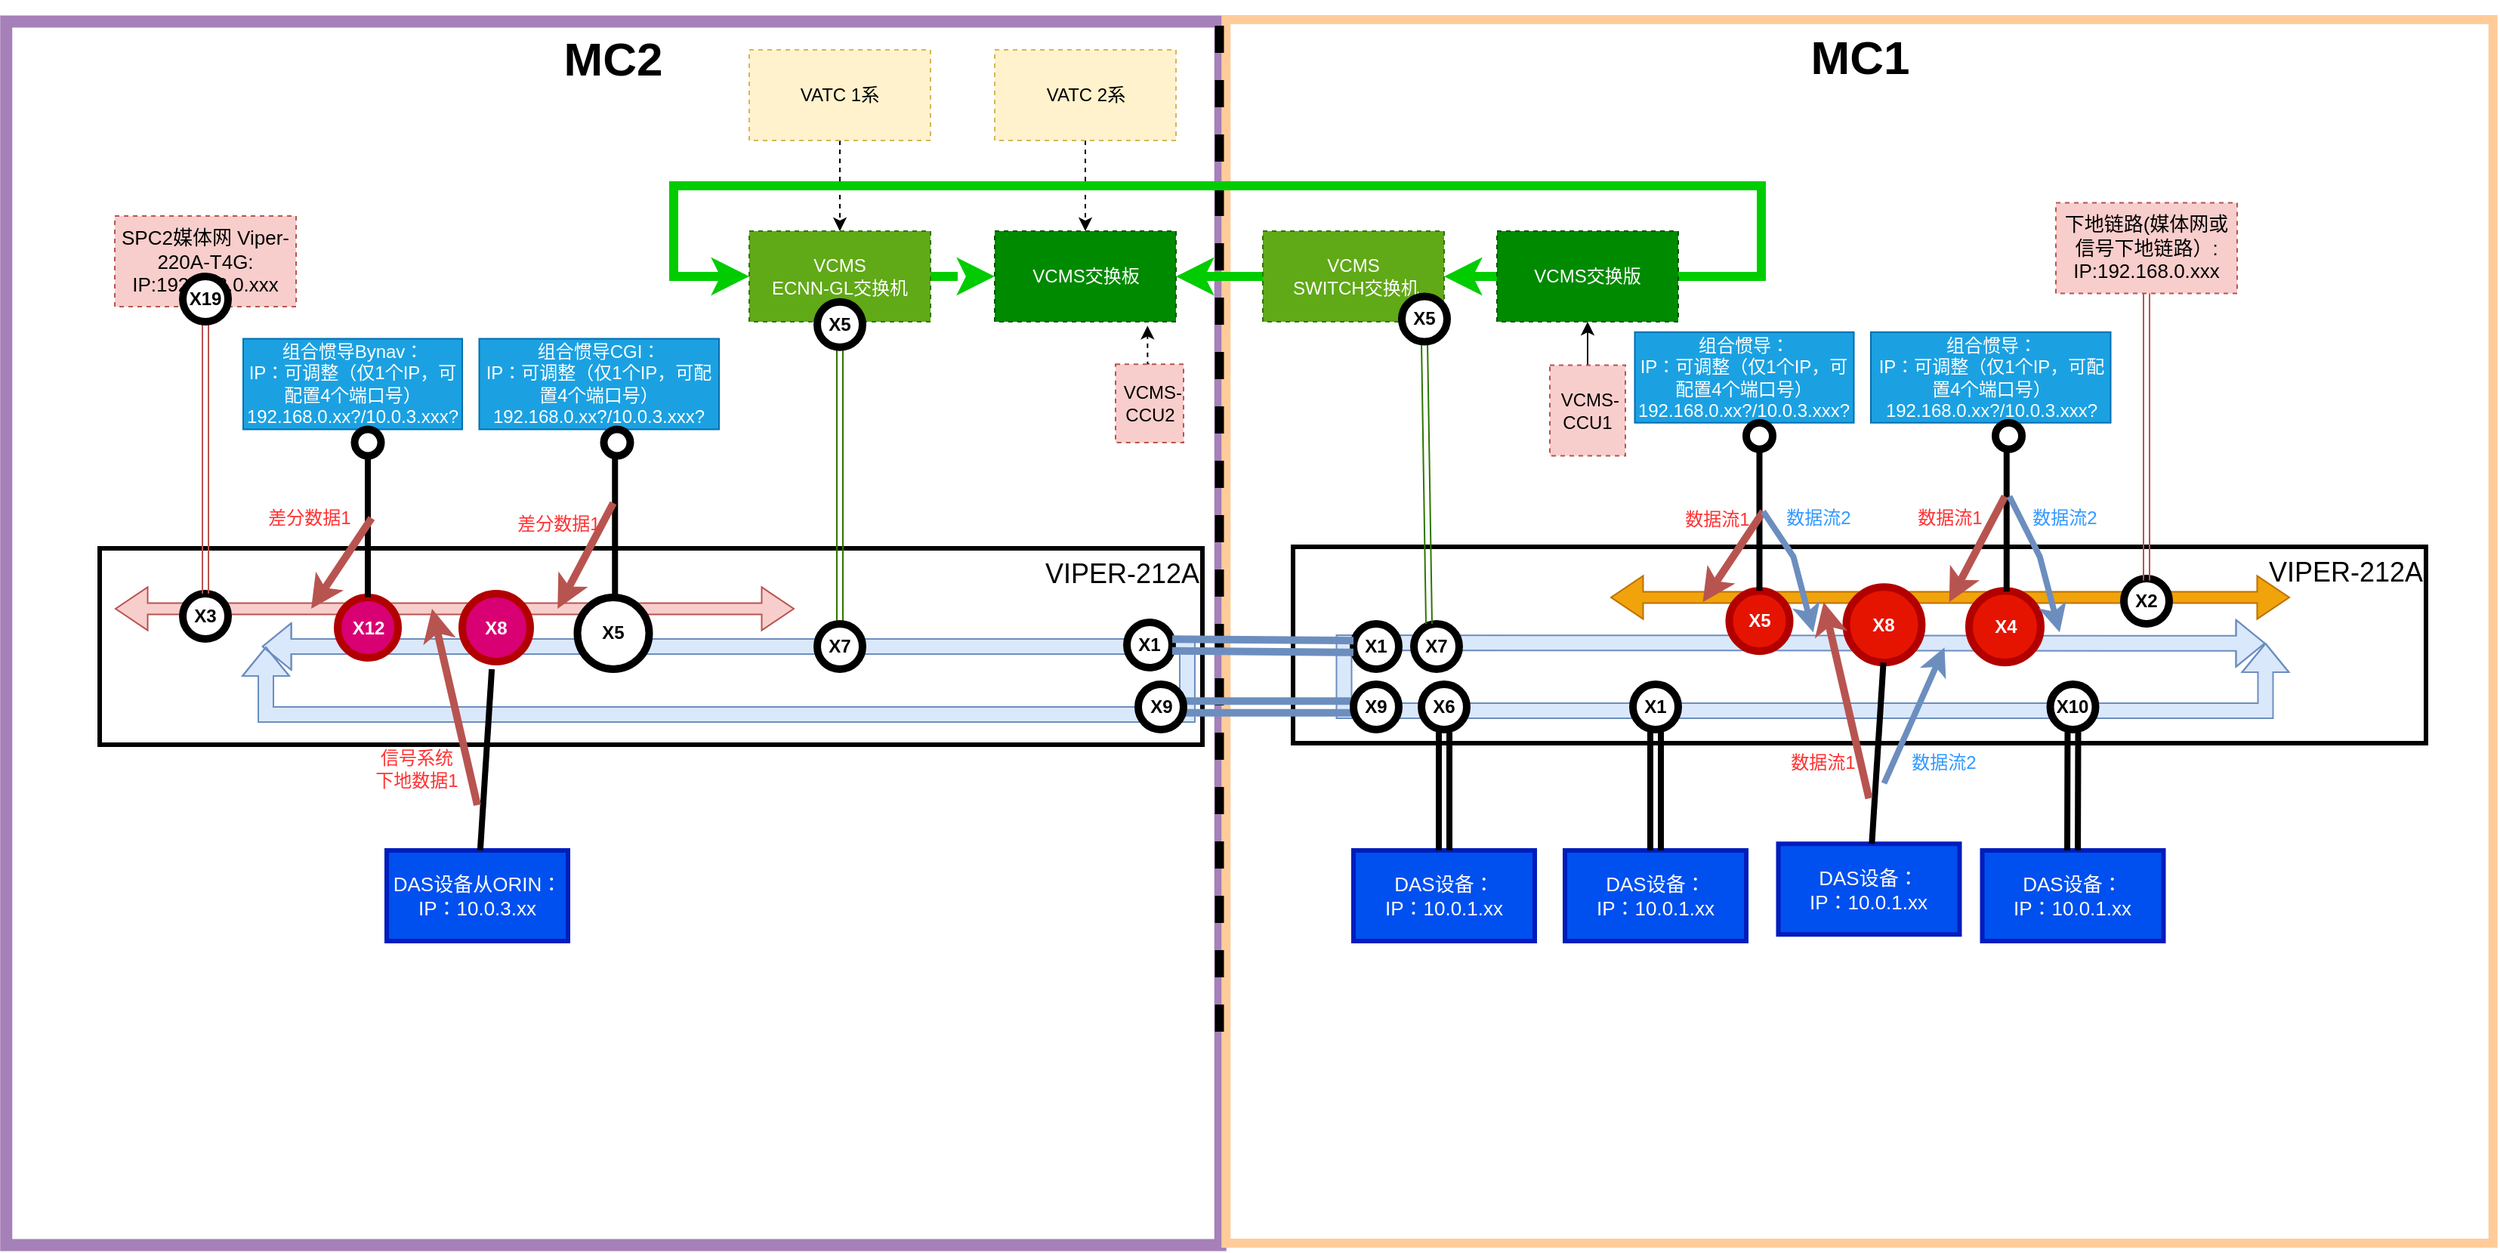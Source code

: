 <mxfile version="24.4.13" type="github">
  <diagram name="Page-1" id="gXQe6kUvt1ci6GSDuus0">
    <mxGraphModel dx="2421" dy="725" grid="1" gridSize="10" guides="1" tooltips="1" connect="1" arrows="1" fold="1" page="1" pageScale="1" pageWidth="827" pageHeight="1169" math="0" shadow="0">
      <root>
        <mxCell id="0" />
        <mxCell id="1" parent="0" />
        <mxCell id="jGMOLD6ypz5nmFyFvWFf-1" value="MC2" style="text;align=center;html=1;verticalAlign=top;whiteSpace=wrap;rounded=0;fontSize=31;fontStyle=1;strokeWidth=8;fillColor=default;strokeColor=#A680B8;" vertex="1" parent="1">
          <mxGeometry x="-301.88" y="821.25" width="803.75" height="810" as="geometry" />
        </mxCell>
        <mxCell id="jGMOLD6ypz5nmFyFvWFf-2" value="MC1" style="text;strokeColor=#FFCC99;align=center;fillColor=default;html=1;verticalAlign=top;whiteSpace=wrap;rounded=0;fontSize=31;fontStyle=1;horizontal=1;strokeWidth=6;" vertex="1" parent="1">
          <mxGeometry x="505.63" y="820" width="838.75" height="810" as="geometry" />
        </mxCell>
        <mxCell id="jGMOLD6ypz5nmFyFvWFf-3" style="edgeStyle=orthogonalEdgeStyle;rounded=0;orthogonalLoop=1;jettySize=auto;html=1;exitX=0.5;exitY=1;exitDx=0;exitDy=0;entryX=0.5;entryY=0;entryDx=0;entryDy=0;dashed=1;" edge="1" parent="1" source="jGMOLD6ypz5nmFyFvWFf-4" target="jGMOLD6ypz5nmFyFvWFf-8">
          <mxGeometry relative="1" as="geometry" />
        </mxCell>
        <mxCell id="jGMOLD6ypz5nmFyFvWFf-4" value="VATC 1系" style="rounded=0;whiteSpace=wrap;html=1;fillColor=#fff2cc;strokeColor=#d6b656;dashed=1;" vertex="1" parent="1">
          <mxGeometry x="190" y="840" width="120" height="60" as="geometry" />
        </mxCell>
        <mxCell id="jGMOLD6ypz5nmFyFvWFf-5" style="edgeStyle=orthogonalEdgeStyle;rounded=0;orthogonalLoop=1;jettySize=auto;html=1;exitX=0.5;exitY=1;exitDx=0;exitDy=0;dashed=1;" edge="1" parent="1" source="jGMOLD6ypz5nmFyFvWFf-6" target="jGMOLD6ypz5nmFyFvWFf-9">
          <mxGeometry relative="1" as="geometry" />
        </mxCell>
        <mxCell id="jGMOLD6ypz5nmFyFvWFf-6" value="VATC 2系" style="rounded=0;whiteSpace=wrap;html=1;fillColor=#fff2cc;strokeColor=#d6b656;dashed=1;" vertex="1" parent="1">
          <mxGeometry x="352.5" y="840" width="120" height="60" as="geometry" />
        </mxCell>
        <mxCell id="jGMOLD6ypz5nmFyFvWFf-7" style="edgeStyle=orthogonalEdgeStyle;rounded=0;orthogonalLoop=1;jettySize=auto;html=1;exitX=1;exitY=0.5;exitDx=0;exitDy=0;entryX=0;entryY=0.5;entryDx=0;entryDy=0;dashed=1;strokeColor=#00CC00;strokeWidth=6;" edge="1" parent="1" source="jGMOLD6ypz5nmFyFvWFf-8" target="jGMOLD6ypz5nmFyFvWFf-9">
          <mxGeometry relative="1" as="geometry" />
        </mxCell>
        <mxCell id="jGMOLD6ypz5nmFyFvWFf-8" value="VCMS&lt;br&gt;ECNN-GL交换机" style="rounded=0;whiteSpace=wrap;html=1;fillColor=#60a917;strokeColor=#2D7600;dashed=1;fontColor=#ffffff;" vertex="1" parent="1">
          <mxGeometry x="190" y="960" width="120" height="60" as="geometry" />
        </mxCell>
        <mxCell id="jGMOLD6ypz5nmFyFvWFf-9" value="VCMS交换板" style="rounded=0;whiteSpace=wrap;html=1;fillColor=#008a00;strokeColor=#005700;dashed=1;fontColor=#ffffff;" vertex="1" parent="1">
          <mxGeometry x="352.5" y="960" width="120" height="60" as="geometry" />
        </mxCell>
        <mxCell id="jGMOLD6ypz5nmFyFvWFf-10" style="edgeStyle=orthogonalEdgeStyle;rounded=0;orthogonalLoop=1;jettySize=auto;html=1;exitX=0.5;exitY=0;exitDx=0;exitDy=0;dashed=1;entryX=0.843;entryY=1.044;entryDx=0;entryDy=0;entryPerimeter=0;" edge="1" parent="1" source="jGMOLD6ypz5nmFyFvWFf-11" target="jGMOLD6ypz5nmFyFvWFf-9">
          <mxGeometry relative="1" as="geometry" />
        </mxCell>
        <mxCell id="jGMOLD6ypz5nmFyFvWFf-11" value="&amp;nbsp;VCMS-CCU2" style="rounded=0;whiteSpace=wrap;html=1;fillColor=#f8cecc;strokeColor=#b85450;dashed=1;" vertex="1" parent="1">
          <mxGeometry x="432.5" y="1048.13" width="45" height="51.87" as="geometry" />
        </mxCell>
        <mxCell id="jGMOLD6ypz5nmFyFvWFf-12" value="" style="endArrow=none;dashed=1;html=1;rounded=0;fontStyle=1;fontSize=20;strokeWidth=6;" edge="1" parent="1">
          <mxGeometry width="50" height="50" relative="1" as="geometry">
            <mxPoint x="501.25" y="1490" as="sourcePoint" />
            <mxPoint x="501.25" y="810" as="targetPoint" />
          </mxGeometry>
        </mxCell>
        <mxCell id="jGMOLD6ypz5nmFyFvWFf-13" value="&lt;font style=&quot;font-size: 18px;&quot;&gt;VIPER-212A&lt;/font&gt;" style="rounded=0;whiteSpace=wrap;html=1;fontSize=13;strokeWidth=3;verticalAlign=top;align=right;" vertex="1" parent="1">
          <mxGeometry x="-240" y="1170" width="730" height="130" as="geometry" />
        </mxCell>
        <mxCell id="jGMOLD6ypz5nmFyFvWFf-15" value="" style="endArrow=classic;html=1;rounded=0;fillColor=#60a917;strokeColor=#2D7600;shape=link;exitX=0.5;exitY=1;exitDx=0;exitDy=0;entryX=0.5;entryY=0;entryDx=0;entryDy=0;" edge="1" parent="1" source="jGMOLD6ypz5nmFyFvWFf-8" target="jGMOLD6ypz5nmFyFvWFf-26">
          <mxGeometry width="50" height="50" relative="1" as="geometry">
            <mxPoint x="267.5" y="1380" as="sourcePoint" />
            <mxPoint x="280" y="1240" as="targetPoint" />
            <Array as="points">
              <mxPoint x="250" y="1120" />
            </Array>
          </mxGeometry>
        </mxCell>
        <mxCell id="jGMOLD6ypz5nmFyFvWFf-19" value="DAS设备从ORIN：&lt;br&gt;IP：10.0.3.xx" style="rounded=0;whiteSpace=wrap;html=1;fontSize=13;fillColor=#0050ef;strokeColor=#001DBC;strokeWidth=3;fontColor=#ffffff;" vertex="1" parent="1">
          <mxGeometry x="-50" y="1370" width="120" height="60" as="geometry" />
        </mxCell>
        <mxCell id="jGMOLD6ypz5nmFyFvWFf-20" value="" style="shape=flexArrow;endArrow=classic;startArrow=classic;html=1;rounded=0;fillColor=#f8cecc;strokeColor=#b85450;width=7.586;endSize=6.753;startSize=6.753;" edge="1" parent="1">
          <mxGeometry width="100" height="100" relative="1" as="geometry">
            <mxPoint x="220" y="1210" as="sourcePoint" />
            <mxPoint x="-230" y="1210" as="targetPoint" />
          </mxGeometry>
        </mxCell>
        <mxCell id="jGMOLD6ypz5nmFyFvWFf-21" value="SPC2媒体网 Viper-220A-T4G:&lt;br&gt;IP:192.168.0.xxx" style="rounded=0;whiteSpace=wrap;html=1;fillColor=#f8cecc;strokeColor=#b85450;fontSize=13;dashed=1;" vertex="1" parent="1">
          <mxGeometry x="-230" y="950" width="120" height="60" as="geometry" />
        </mxCell>
        <mxCell id="jGMOLD6ypz5nmFyFvWFf-22" value="X3" style="ellipse;whiteSpace=wrap;html=1;aspect=fixed;fontStyle=1;strokeWidth=5;" vertex="1" parent="1">
          <mxGeometry x="-185" y="1200" width="30" height="30" as="geometry" />
        </mxCell>
        <mxCell id="jGMOLD6ypz5nmFyFvWFf-23" value="" style="endArrow=classic;html=1;rounded=0;fillColor=#f8cecc;strokeColor=#b85450;shape=link;exitX=0.5;exitY=0;exitDx=0;exitDy=0;entryX=0.5;entryY=1;entryDx=0;entryDy=0;" edge="1" parent="1" source="jGMOLD6ypz5nmFyFvWFf-124" target="jGMOLD6ypz5nmFyFvWFf-21">
          <mxGeometry width="50" height="50" relative="1" as="geometry">
            <mxPoint x="-170.27" y="1210" as="sourcePoint" />
            <mxPoint x="-165" y="1150" as="targetPoint" />
            <Array as="points" />
          </mxGeometry>
        </mxCell>
        <mxCell id="jGMOLD6ypz5nmFyFvWFf-24" value="组合惯导Bynav：&lt;br&gt;IP：可调整（仅1个IP，可配置4个端口号）&lt;br&gt;192.168.0.xx?/10.0.3.xxx?" style="rounded=0;whiteSpace=wrap;html=1;fillColor=#1ba1e2;fontColor=#ffffff;strokeColor=#006EAF;" vertex="1" parent="1">
          <mxGeometry x="-145" y="1031.25" width="145" height="60" as="geometry" />
        </mxCell>
        <mxCell id="jGMOLD6ypz5nmFyFvWFf-25" value="" style="shape=flexArrow;endArrow=classic;startArrow=classic;html=1;rounded=0;strokeColor=#6c8ebf;fillColor=#dae8fc;exitX=0.147;exitY=0.5;exitDx=0;exitDy=0;exitPerimeter=0;" edge="1" parent="1" source="jGMOLD6ypz5nmFyFvWFf-13">
          <mxGeometry width="100" height="100" relative="1" as="geometry">
            <mxPoint x="-50" y="1235" as="sourcePoint" />
            <mxPoint x="-130" y="1235" as="targetPoint" />
            <Array as="points">
              <mxPoint x="480" y="1235" />
              <mxPoint x="480" y="1280" />
              <mxPoint x="-130" y="1280" />
            </Array>
          </mxGeometry>
        </mxCell>
        <mxCell id="jGMOLD6ypz5nmFyFvWFf-26" value="X7" style="ellipse;whiteSpace=wrap;html=1;aspect=fixed;fontStyle=1;strokeWidth=5;fillColor=default;fontColor=default;strokeColor=default;" vertex="1" parent="1">
          <mxGeometry x="235" y="1220" width="30" height="30" as="geometry" />
        </mxCell>
        <mxCell id="jGMOLD6ypz5nmFyFvWFf-28" value="X12" style="ellipse;whiteSpace=wrap;html=1;aspect=fixed;fontStyle=1;strokeWidth=5;fillColor=#d80073;fontColor=#ffffff;strokeColor=#B20000;" vertex="1" parent="1">
          <mxGeometry x="-82.5" y="1202.5" width="40" height="40" as="geometry" />
        </mxCell>
        <mxCell id="jGMOLD6ypz5nmFyFvWFf-29" value="" style="ellipse;whiteSpace=wrap;html=1;aspect=fixed;fontStyle=1;strokeWidth=5;" vertex="1" parent="1">
          <mxGeometry x="-71.25" y="1091.25" width="17.5" height="17.5" as="geometry" />
        </mxCell>
        <mxCell id="jGMOLD6ypz5nmFyFvWFf-30" value="组合惯导CGI：&lt;br&gt;IP：可调整（仅1个IP，可配置4个端口号）&lt;br&gt;192.168.0.xx?/10.0.3.xxx?" style="rounded=0;whiteSpace=wrap;html=1;fillColor=#1ba1e2;fontColor=#ffffff;strokeColor=#006EAF;" vertex="1" parent="1">
          <mxGeometry x="11.25" y="1031.25" width="158.75" height="60" as="geometry" />
        </mxCell>
        <mxCell id="jGMOLD6ypz5nmFyFvWFf-31" value="" style="edgeStyle=orthogonalEdgeStyle;rounded=0;orthogonalLoop=1;jettySize=auto;html=1;" edge="1" parent="1" source="jGMOLD6ypz5nmFyFvWFf-32" target="jGMOLD6ypz5nmFyFvWFf-30">
          <mxGeometry relative="1" as="geometry">
            <Array as="points">
              <mxPoint x="91" y="1071" />
              <mxPoint x="91" y="1071" />
            </Array>
          </mxGeometry>
        </mxCell>
        <mxCell id="jGMOLD6ypz5nmFyFvWFf-32" value="" style="ellipse;whiteSpace=wrap;html=1;aspect=fixed;fontStyle=1;strokeWidth=5;" vertex="1" parent="1">
          <mxGeometry x="93.75" y="1091.25" width="17.5" height="17.5" as="geometry" />
        </mxCell>
        <mxCell id="jGMOLD6ypz5nmFyFvWFf-33" value="&lt;font color=&quot;#000000&quot;&gt;X5&lt;/font&gt;" style="ellipse;whiteSpace=wrap;html=1;aspect=fixed;fontStyle=1;strokeWidth=5;fillColor=#FFFFFF;fontColor=#ffffff;strokeColor=#000000;" vertex="1" parent="1">
          <mxGeometry x="76.25" y="1202.5" width="47.5" height="47.5" as="geometry" />
        </mxCell>
        <mxCell id="jGMOLD6ypz5nmFyFvWFf-34" style="edgeStyle=orthogonalEdgeStyle;rounded=0;orthogonalLoop=1;jettySize=auto;html=1;exitX=0;exitY=0.5;exitDx=0;exitDy=0;entryX=1;entryY=0.5;entryDx=0;entryDy=0;strokeColor=#00CC00;strokeWidth=6;" edge="1" parent="1" source="jGMOLD6ypz5nmFyFvWFf-35" target="jGMOLD6ypz5nmFyFvWFf-9">
          <mxGeometry relative="1" as="geometry" />
        </mxCell>
        <mxCell id="jGMOLD6ypz5nmFyFvWFf-35" value="VCMS&lt;br&gt;&amp;nbsp;SWITCH交换机" style="rounded=0;whiteSpace=wrap;html=1;fillColor=#60a917;strokeColor=#2D7600;dashed=1;fontColor=#ffffff;" vertex="1" parent="1">
          <mxGeometry x="530" y="960" width="120" height="60" as="geometry" />
        </mxCell>
        <mxCell id="jGMOLD6ypz5nmFyFvWFf-36" style="edgeStyle=orthogonalEdgeStyle;rounded=0;orthogonalLoop=1;jettySize=auto;html=1;exitX=0;exitY=0.5;exitDx=0;exitDy=0;strokeColor=#00CC00;strokeWidth=6;" edge="1" parent="1" source="jGMOLD6ypz5nmFyFvWFf-38" target="jGMOLD6ypz5nmFyFvWFf-35">
          <mxGeometry relative="1" as="geometry" />
        </mxCell>
        <mxCell id="jGMOLD6ypz5nmFyFvWFf-37" style="edgeStyle=orthogonalEdgeStyle;rounded=0;orthogonalLoop=1;jettySize=auto;html=1;exitX=1;exitY=0.5;exitDx=0;exitDy=0;entryX=0;entryY=0.5;entryDx=0;entryDy=0;strokeColor=#00CC00;strokeWidth=6;" edge="1" parent="1" source="jGMOLD6ypz5nmFyFvWFf-38" target="jGMOLD6ypz5nmFyFvWFf-8">
          <mxGeometry relative="1" as="geometry">
            <Array as="points">
              <mxPoint x="860" y="990" />
              <mxPoint x="860" y="930" />
              <mxPoint x="140" y="930" />
              <mxPoint x="140" y="990" />
            </Array>
          </mxGeometry>
        </mxCell>
        <mxCell id="jGMOLD6ypz5nmFyFvWFf-38" value="VCMS交换版" style="rounded=0;whiteSpace=wrap;html=1;fillColor=#008a00;strokeColor=#005700;dashed=1;fontColor=#ffffff;" vertex="1" parent="1">
          <mxGeometry x="685" y="960" width="120" height="60" as="geometry" />
        </mxCell>
        <mxCell id="jGMOLD6ypz5nmFyFvWFf-39" style="edgeStyle=orthogonalEdgeStyle;rounded=0;orthogonalLoop=1;jettySize=auto;html=1;entryX=0.5;entryY=1;entryDx=0;entryDy=0;" edge="1" parent="1" source="jGMOLD6ypz5nmFyFvWFf-40" target="jGMOLD6ypz5nmFyFvWFf-38">
          <mxGeometry relative="1" as="geometry" />
        </mxCell>
        <mxCell id="jGMOLD6ypz5nmFyFvWFf-40" value="&amp;nbsp;VCMS-CCU1" style="rounded=0;whiteSpace=wrap;html=1;fillColor=#f8cecc;strokeColor=#b85450;dashed=1;" vertex="1" parent="1">
          <mxGeometry x="720" y="1048.75" width="50" height="60" as="geometry" />
        </mxCell>
        <mxCell id="jGMOLD6ypz5nmFyFvWFf-41" value="X1" style="ellipse;whiteSpace=wrap;html=1;aspect=fixed;fontStyle=1;strokeWidth=5;fillColor=default;fontColor=default;strokeColor=default;align=center;verticalAlign=middle;fontFamily=Helvetica;fontSize=12;" vertex="1" parent="1">
          <mxGeometry x="440" y="1219" width="30" height="30" as="geometry" />
        </mxCell>
        <mxCell id="jGMOLD6ypz5nmFyFvWFf-42" value="&lt;font style=&quot;font-size: 18px;&quot;&gt;VIPER-212A&lt;/font&gt;" style="rounded=0;whiteSpace=wrap;html=1;fontSize=13;strokeWidth=3;verticalAlign=top;direction=west;align=right;" vertex="1" parent="1">
          <mxGeometry x="550" y="1169" width="750" height="130" as="geometry" />
        </mxCell>
        <mxCell id="jGMOLD6ypz5nmFyFvWFf-43" value="DAS设备：&lt;br&gt;IP：10.0.1.xx" style="rounded=0;whiteSpace=wrap;html=1;fontSize=13;fillColor=#0050ef;strokeColor=#001DBC;strokeWidth=3;fontColor=#ffffff;direction=west;" vertex="1" parent="1">
          <mxGeometry x="730" y="1370" width="120" height="60" as="geometry" />
        </mxCell>
        <mxCell id="jGMOLD6ypz5nmFyFvWFf-44" value="" style="endArrow=none;html=1;rounded=0;fillColor=#60a917;strokeColor=default;shape=link;entryX=0.5;entryY=1;entryDx=0;entryDy=0;exitX=0.5;exitY=1;exitDx=0;exitDy=0;strokeWidth=4;" edge="1" parent="1" source="jGMOLD6ypz5nmFyFvWFf-43" target="jGMOLD6ypz5nmFyFvWFf-60">
          <mxGeometry width="50" height="50" relative="1" as="geometry">
            <mxPoint x="790" y="1360" as="sourcePoint" />
            <mxPoint x="847.5" y="1150" as="targetPoint" />
          </mxGeometry>
        </mxCell>
        <mxCell id="jGMOLD6ypz5nmFyFvWFf-45" value="" style="endArrow=none;html=1;rounded=0;fillColor=#60a917;strokeColor=default;shape=link;exitX=0.5;exitY=0;exitDx=0;exitDy=0;entryX=0.5;entryY=1;entryDx=0;entryDy=0;strokeWidth=4;" edge="1" parent="1" source="jGMOLD6ypz5nmFyFvWFf-119">
          <mxGeometry width="50" height="50" relative="1" as="geometry">
            <mxPoint x="605" y="1370" as="sourcePoint" />
            <mxPoint x="650.0" y="1260" as="targetPoint" />
          </mxGeometry>
        </mxCell>
        <mxCell id="jGMOLD6ypz5nmFyFvWFf-46" value="DAS设备：&lt;br&gt;IP：10.0.1.xx" style="rounded=0;whiteSpace=wrap;html=1;fontSize=13;fillColor=#0050ef;strokeColor=#001DBC;strokeWidth=3;fontColor=#ffffff;direction=west;" vertex="1" parent="1">
          <mxGeometry x="590" y="1370" width="120" height="60" as="geometry" />
        </mxCell>
        <mxCell id="jGMOLD6ypz5nmFyFvWFf-47" value="" style="shape=flexArrow;endArrow=classic;startArrow=classic;html=1;rounded=0;fillColor=#f0a30a;strokeColor=#BD7000;width=7.586;endSize=6.753;startSize=6.753;" edge="1" parent="1">
          <mxGeometry width="100" height="100" relative="1" as="geometry">
            <mxPoint x="1210" y="1202.5" as="sourcePoint" />
            <mxPoint x="760" y="1202.5" as="targetPoint" />
          </mxGeometry>
        </mxCell>
        <mxCell id="jGMOLD6ypz5nmFyFvWFf-48" value="X2" style="ellipse;whiteSpace=wrap;html=1;aspect=fixed;fontStyle=1;strokeWidth=5;direction=west;" vertex="1" parent="1">
          <mxGeometry x="1100" y="1190" width="30" height="30" as="geometry" />
        </mxCell>
        <mxCell id="jGMOLD6ypz5nmFyFvWFf-49" value="" style="shape=flexArrow;endArrow=classic;startArrow=classic;html=1;rounded=0;strokeColor=#6c8ebf;fillColor=#dae8fc;entryX=0.147;entryY=0.5;entryDx=0;entryDy=0;entryPerimeter=0;" edge="1" parent="1">
          <mxGeometry width="100" height="100" relative="1" as="geometry">
            <mxPoint x="1193.75" y="1232.92" as="sourcePoint" />
            <mxPoint x="1193.75" y="1232.5" as="targetPoint" />
            <Array as="points">
              <mxPoint x="583.75" y="1232.5" />
              <mxPoint x="583.75" y="1277.5" />
              <mxPoint x="1193.75" y="1277.5" />
            </Array>
          </mxGeometry>
        </mxCell>
        <mxCell id="jGMOLD6ypz5nmFyFvWFf-50" value="X7" style="ellipse;whiteSpace=wrap;html=1;aspect=fixed;fontStyle=1;strokeWidth=5;fillColor=default;fontColor=default;strokeColor=default;direction=west;" vertex="1" parent="1">
          <mxGeometry x="630" y="1220" width="30" height="30" as="geometry" />
        </mxCell>
        <mxCell id="jGMOLD6ypz5nmFyFvWFf-51" value="X1" style="ellipse;whiteSpace=wrap;html=1;aspect=fixed;fontStyle=1;strokeWidth=5;fillColor=default;fontColor=default;strokeColor=default;direction=west;align=center;verticalAlign=middle;fontFamily=Helvetica;fontSize=12;" vertex="1" parent="1">
          <mxGeometry x="590" y="1220" width="30" height="30" as="geometry" />
        </mxCell>
        <mxCell id="jGMOLD6ypz5nmFyFvWFf-52" value="下地链路(媒体网或信号下地链路）:&lt;br&gt;IP:192.168.0.xxx" style="rounded=0;whiteSpace=wrap;html=1;fillColor=#f8cecc;fontColor=default;strokeColor=#b85450;fontSize=13;dashed=1;" vertex="1" parent="1">
          <mxGeometry x="1055" y="941.25" width="120" height="60" as="geometry" />
        </mxCell>
        <mxCell id="jGMOLD6ypz5nmFyFvWFf-53" value="" style="endArrow=classic;html=1;rounded=0;fillColor=#f8cecc;strokeColor=#b85450;shape=link;exitX=0.5;exitY=0;exitDx=0;exitDy=0;entryX=0.5;entryY=1;entryDx=0;entryDy=0;" edge="1" parent="1" target="jGMOLD6ypz5nmFyFvWFf-52">
          <mxGeometry width="50" height="50" relative="1" as="geometry">
            <mxPoint x="1115" y="1191.25" as="sourcePoint" />
            <mxPoint x="1120" y="1141.25" as="targetPoint" />
          </mxGeometry>
        </mxCell>
        <mxCell id="jGMOLD6ypz5nmFyFvWFf-54" value="" style="endArrow=classic;html=1;rounded=0;fillColor=#60a917;strokeColor=#2D7600;shape=link;exitX=0.5;exitY=1;exitDx=0;exitDy=0;entryX=0.5;entryY=0;entryDx=0;entryDy=0;" edge="1" parent="1" source="jGMOLD6ypz5nmFyFvWFf-127">
          <mxGeometry width="50" height="50" relative="1" as="geometry">
            <mxPoint x="640" y="1020" as="sourcePoint" />
            <mxPoint x="640" y="1220" as="targetPoint" />
          </mxGeometry>
        </mxCell>
        <mxCell id="jGMOLD6ypz5nmFyFvWFf-58" value="" style="endArrow=classic;html=1;rounded=0;fillColor=#dae8fc;strokeColor=#6c8ebf;shape=link;exitX=1;exitY=0.5;exitDx=0;exitDy=0;entryX=1;entryY=0.5;entryDx=0;entryDy=0;strokeWidth=5;width=3.846;" edge="1" parent="1" source="jGMOLD6ypz5nmFyFvWFf-41" target="jGMOLD6ypz5nmFyFvWFf-51">
          <mxGeometry width="50" height="50" relative="1" as="geometry">
            <mxPoint x="420" y="1040" as="sourcePoint" />
            <mxPoint x="420" y="1240" as="targetPoint" />
            <Array as="points" />
          </mxGeometry>
        </mxCell>
        <mxCell id="jGMOLD6ypz5nmFyFvWFf-60" value="X1" style="ellipse;whiteSpace=wrap;html=1;aspect=fixed;fontStyle=1;strokeWidth=5;direction=west;" vertex="1" parent="1">
          <mxGeometry x="775" y="1260" width="30" height="30" as="geometry" />
        </mxCell>
        <mxCell id="jGMOLD6ypz5nmFyFvWFf-61" value="DAS设备：&lt;br&gt;IP：10.0.1.xx" style="rounded=0;whiteSpace=wrap;html=1;fontSize=13;fillColor=#0050ef;strokeColor=#001DBC;strokeWidth=3;fontColor=#ffffff;direction=west;" vertex="1" parent="1">
          <mxGeometry x="1006.25" y="1370" width="120" height="60" as="geometry" />
        </mxCell>
        <mxCell id="jGMOLD6ypz5nmFyFvWFf-62" value="X10" style="ellipse;whiteSpace=wrap;html=1;aspect=fixed;fontStyle=1;strokeWidth=5;direction=west;" vertex="1" parent="1">
          <mxGeometry x="1051.25" y="1260" width="30" height="30" as="geometry" />
        </mxCell>
        <mxCell id="jGMOLD6ypz5nmFyFvWFf-63" value="" style="endArrow=none;html=1;rounded=0;fillColor=#60a917;strokeColor=default;shape=link;exitX=0.5;exitY=1;exitDx=0;exitDy=0;entryX=0.5;entryY=0;entryDx=0;entryDy=0;strokeWidth=4;" edge="1" parent="1" target="jGMOLD6ypz5nmFyFvWFf-62">
          <mxGeometry width="50" height="50" relative="1" as="geometry">
            <mxPoint x="1066.03" y="1370" as="sourcePoint" />
            <mxPoint x="1066.03" y="1260" as="targetPoint" />
          </mxGeometry>
        </mxCell>
        <mxCell id="jGMOLD6ypz5nmFyFvWFf-75" value="" style="endArrow=classic;html=1;rounded=0;fillColor=#dae8fc;strokeColor=#6c8ebf;shape=link;exitX=1;exitY=0.5;exitDx=0;exitDy=0;entryX=0;entryY=0.5;entryDx=0;entryDy=0;strokeWidth=5;width=3.846;" edge="1" parent="1" source="jGMOLD6ypz5nmFyFvWFf-76" target="jGMOLD6ypz5nmFyFvWFf-77">
          <mxGeometry width="50" height="50" relative="1" as="geometry">
            <mxPoint x="454" y="1274.5" as="sourcePoint" />
            <mxPoint x="630" y="1275.5" as="targetPoint" />
            <Array as="points" />
          </mxGeometry>
        </mxCell>
        <mxCell id="jGMOLD6ypz5nmFyFvWFf-76" value="X9" style="ellipse;whiteSpace=wrap;html=1;aspect=fixed;fontStyle=1;strokeWidth=5;fillColor=default;fontColor=default;strokeColor=default;" vertex="1" parent="1">
          <mxGeometry x="447.5" y="1260" width="30" height="30" as="geometry" />
        </mxCell>
        <mxCell id="jGMOLD6ypz5nmFyFvWFf-77" value="X9" style="ellipse;whiteSpace=wrap;html=1;aspect=fixed;fontStyle=1;strokeWidth=5;fillColor=default;fontColor=default;strokeColor=default;" vertex="1" parent="1">
          <mxGeometry x="590" y="1260" width="30" height="30" as="geometry" />
        </mxCell>
        <mxCell id="jGMOLD6ypz5nmFyFvWFf-78" value="X8" style="ellipse;whiteSpace=wrap;html=1;aspect=fixed;fontStyle=1;strokeWidth=5;fillColor=#d80073;fontColor=#ffffff;strokeColor=#B20000;align=center;verticalAlign=middle;fontFamily=Helvetica;fontSize=12;" vertex="1" parent="1">
          <mxGeometry y="1200" width="45" height="45" as="geometry" />
        </mxCell>
        <mxCell id="jGMOLD6ypz5nmFyFvWFf-79" value="" style="endArrow=none;html=1;rounded=0;entryX=0.5;entryY=1;entryDx=0;entryDy=0;strokeWidth=4;" edge="1" parent="1" source="jGMOLD6ypz5nmFyFvWFf-28" target="jGMOLD6ypz5nmFyFvWFf-29">
          <mxGeometry width="50" height="50" relative="1" as="geometry">
            <mxPoint x="280" y="1170" as="sourcePoint" />
            <mxPoint x="-67" y="1100" as="targetPoint" />
          </mxGeometry>
        </mxCell>
        <mxCell id="jGMOLD6ypz5nmFyFvWFf-80" value="" style="endArrow=classic;html=1;rounded=0;fillColor=#f8cecc;strokeColor=#b85450;strokeWidth=5;" edge="1" parent="1">
          <mxGeometry width="50" height="50" relative="1" as="geometry">
            <mxPoint x="-60" y="1150" as="sourcePoint" />
            <mxPoint x="-100" y="1210" as="targetPoint" />
            <Array as="points" />
          </mxGeometry>
        </mxCell>
        <mxCell id="jGMOLD6ypz5nmFyFvWFf-82" value="差分数据1" style="text;html=1;strokeColor=none;fillColor=none;align=center;verticalAlign=middle;whiteSpace=wrap;rounded=0;fontColor=#FF3333;" vertex="1" parent="1">
          <mxGeometry x="-131.25" y="1134.62" width="60" height="30" as="geometry" />
        </mxCell>
        <mxCell id="jGMOLD6ypz5nmFyFvWFf-84" value="" style="endArrow=none;html=1;rounded=0;entryX=0.5;entryY=1;entryDx=0;entryDy=0;strokeWidth=4;" edge="1" parent="1">
          <mxGeometry width="50" height="50" relative="1" as="geometry">
            <mxPoint x="101.13" y="1203" as="sourcePoint" />
            <mxPoint x="101.13" y="1109" as="targetPoint" />
          </mxGeometry>
        </mxCell>
        <mxCell id="jGMOLD6ypz5nmFyFvWFf-85" value="" style="endArrow=classic;html=1;rounded=0;fillColor=#f8cecc;strokeColor=#b85450;strokeWidth=5;" edge="1" parent="1">
          <mxGeometry width="50" height="50" relative="1" as="geometry">
            <mxPoint x="100" y="1140" as="sourcePoint" />
            <mxPoint x="63.13" y="1210" as="targetPoint" />
            <Array as="points" />
          </mxGeometry>
        </mxCell>
        <mxCell id="jGMOLD6ypz5nmFyFvWFf-87" value="差分数据1" style="text;html=1;strokeColor=none;fillColor=none;align=center;verticalAlign=middle;whiteSpace=wrap;rounded=0;fontColor=#FF3333;" vertex="1" parent="1">
          <mxGeometry x="33.75" y="1139" width="60" height="30" as="geometry" />
        </mxCell>
        <mxCell id="jGMOLD6ypz5nmFyFvWFf-89" value="" style="endArrow=none;html=1;rounded=0;entryX=0.5;entryY=1;entryDx=0;entryDy=0;strokeWidth=4;" edge="1" parent="1" source="jGMOLD6ypz5nmFyFvWFf-19">
          <mxGeometry width="50" height="50" relative="1" as="geometry">
            <mxPoint x="19.57" y="1344" as="sourcePoint" />
            <mxPoint x="19.57" y="1250" as="targetPoint" />
          </mxGeometry>
        </mxCell>
        <mxCell id="jGMOLD6ypz5nmFyFvWFf-91" value="" style="endArrow=classic;html=1;rounded=0;fillColor=#f8cecc;strokeColor=#b85450;strokeWidth=5;" edge="1" parent="1">
          <mxGeometry width="50" height="50" relative="1" as="geometry">
            <mxPoint x="10" y="1340" as="sourcePoint" />
            <mxPoint x="-20" y="1210" as="targetPoint" />
            <Array as="points" />
          </mxGeometry>
        </mxCell>
        <mxCell id="jGMOLD6ypz5nmFyFvWFf-92" value="信号系统下地数据1" style="text;html=1;strokeColor=none;fillColor=none;align=center;verticalAlign=middle;whiteSpace=wrap;rounded=0;fontColor=#FF3333;" vertex="1" parent="1">
          <mxGeometry x="-60" y="1301" width="60" height="30" as="geometry" />
        </mxCell>
        <mxCell id="jGMOLD6ypz5nmFyFvWFf-94" value="DAS设备：&lt;br&gt;IP：10.0.1.xx" style="rounded=0;whiteSpace=wrap;html=1;fontSize=13;fillColor=#0050ef;strokeColor=#001DBC;strokeWidth=3;fontColor=#ffffff;" vertex="1" parent="1">
          <mxGeometry x="871.25" y="1365.62" width="120" height="60" as="geometry" />
        </mxCell>
        <mxCell id="jGMOLD6ypz5nmFyFvWFf-95" value="组合惯导：&lt;br&gt;IP：可调整（仅1个IP，可配置4个端口号）&lt;br&gt;192.168.0.xx?/10.0.3.xxx?" style="rounded=0;whiteSpace=wrap;html=1;fillColor=#1ba1e2;fontColor=#ffffff;strokeColor=#006EAF;" vertex="1" parent="1">
          <mxGeometry x="776.25" y="1026.87" width="145" height="60" as="geometry" />
        </mxCell>
        <mxCell id="jGMOLD6ypz5nmFyFvWFf-96" value="X5" style="ellipse;whiteSpace=wrap;html=1;aspect=fixed;fontStyle=1;strokeWidth=5;fillColor=#e51400;fontColor=#ffffff;strokeColor=#B20000;" vertex="1" parent="1">
          <mxGeometry x="838.75" y="1198.12" width="40" height="40" as="geometry" />
        </mxCell>
        <mxCell id="jGMOLD6ypz5nmFyFvWFf-97" value="" style="ellipse;whiteSpace=wrap;html=1;aspect=fixed;fontStyle=1;strokeWidth=5;" vertex="1" parent="1">
          <mxGeometry x="850" y="1086.87" width="17.5" height="17.5" as="geometry" />
        </mxCell>
        <mxCell id="jGMOLD6ypz5nmFyFvWFf-98" value="组合惯导：&lt;br&gt;IP：可调整（仅1个IP，可配置4个端口号）&lt;br&gt;192.168.0.xx?/10.0.3.xxx?" style="rounded=0;whiteSpace=wrap;html=1;fillColor=#1ba1e2;fontColor=#ffffff;strokeColor=#006EAF;" vertex="1" parent="1">
          <mxGeometry x="932.5" y="1026.87" width="158.75" height="60" as="geometry" />
        </mxCell>
        <mxCell id="jGMOLD6ypz5nmFyFvWFf-99" value="" style="edgeStyle=orthogonalEdgeStyle;rounded=0;orthogonalLoop=1;jettySize=auto;html=1;" edge="1" parent="1" source="jGMOLD6ypz5nmFyFvWFf-100" target="jGMOLD6ypz5nmFyFvWFf-98">
          <mxGeometry relative="1" as="geometry">
            <Array as="points">
              <mxPoint x="1012.25" y="1066.62" />
              <mxPoint x="1012.25" y="1066.62" />
            </Array>
          </mxGeometry>
        </mxCell>
        <mxCell id="jGMOLD6ypz5nmFyFvWFf-100" value="" style="ellipse;whiteSpace=wrap;html=1;aspect=fixed;fontStyle=1;strokeWidth=5;" vertex="1" parent="1">
          <mxGeometry x="1015" y="1086.87" width="17.5" height="17.5" as="geometry" />
        </mxCell>
        <mxCell id="jGMOLD6ypz5nmFyFvWFf-101" value="X4" style="ellipse;whiteSpace=wrap;html=1;aspect=fixed;fontStyle=1;strokeWidth=5;fillColor=#e51400;fontColor=#ffffff;strokeColor=#B20000;" vertex="1" parent="1">
          <mxGeometry x="997.5" y="1198.12" width="47.5" height="47.5" as="geometry" />
        </mxCell>
        <mxCell id="jGMOLD6ypz5nmFyFvWFf-102" value="X8" style="ellipse;whiteSpace=wrap;html=1;aspect=fixed;fontStyle=1;strokeWidth=5;fillColor=#e51400;fontColor=#ffffff;strokeColor=#B20000;" vertex="1" parent="1">
          <mxGeometry x="916.25" y="1195.62" width="50" height="50" as="geometry" />
        </mxCell>
        <mxCell id="jGMOLD6ypz5nmFyFvWFf-103" value="" style="endArrow=none;html=1;rounded=0;entryX=0.5;entryY=1;entryDx=0;entryDy=0;strokeWidth=4;" edge="1" parent="1" source="jGMOLD6ypz5nmFyFvWFf-96" target="jGMOLD6ypz5nmFyFvWFf-97">
          <mxGeometry width="50" height="50" relative="1" as="geometry">
            <mxPoint x="1201.25" y="1165.62" as="sourcePoint" />
            <mxPoint x="854.25" y="1095.62" as="targetPoint" />
          </mxGeometry>
        </mxCell>
        <mxCell id="jGMOLD6ypz5nmFyFvWFf-104" value="" style="endArrow=classic;html=1;rounded=0;fillColor=#f8cecc;strokeColor=#b85450;strokeWidth=5;" edge="1" parent="1">
          <mxGeometry width="50" height="50" relative="1" as="geometry">
            <mxPoint x="861.25" y="1145.62" as="sourcePoint" />
            <mxPoint x="821.25" y="1205.62" as="targetPoint" />
            <Array as="points" />
          </mxGeometry>
        </mxCell>
        <mxCell id="jGMOLD6ypz5nmFyFvWFf-105" value="" style="endArrow=classic;html=1;rounded=0;fillColor=#dae8fc;strokeColor=#6c8ebf;strokeWidth=4;" edge="1" parent="1">
          <mxGeometry width="50" height="50" relative="1" as="geometry">
            <mxPoint x="861.25" y="1145.62" as="sourcePoint" />
            <mxPoint x="894.37" y="1225.62" as="targetPoint" />
            <Array as="points">
              <mxPoint x="881.25" y="1175.62" />
            </Array>
          </mxGeometry>
        </mxCell>
        <mxCell id="jGMOLD6ypz5nmFyFvWFf-106" value="数据流1" style="text;html=1;strokeColor=none;fillColor=none;align=center;verticalAlign=middle;whiteSpace=wrap;rounded=0;fontColor=#FF3333;" vertex="1" parent="1">
          <mxGeometry x="801.25" y="1135.62" width="60" height="30" as="geometry" />
        </mxCell>
        <mxCell id="jGMOLD6ypz5nmFyFvWFf-107" value="数据流2" style="text;html=1;strokeColor=none;fillColor=none;align=center;verticalAlign=middle;whiteSpace=wrap;rounded=0;fontColor=#3399FF;" vertex="1" parent="1">
          <mxGeometry x="867.5" y="1134.62" width="60" height="30" as="geometry" />
        </mxCell>
        <mxCell id="jGMOLD6ypz5nmFyFvWFf-108" value="" style="endArrow=none;html=1;rounded=0;entryX=0.5;entryY=1;entryDx=0;entryDy=0;strokeWidth=4;" edge="1" parent="1">
          <mxGeometry width="50" height="50" relative="1" as="geometry">
            <mxPoint x="1022.38" y="1198.62" as="sourcePoint" />
            <mxPoint x="1022.38" y="1104.62" as="targetPoint" />
          </mxGeometry>
        </mxCell>
        <mxCell id="jGMOLD6ypz5nmFyFvWFf-109" value="" style="endArrow=classic;html=1;rounded=0;fillColor=#f8cecc;strokeColor=#b85450;strokeWidth=5;" edge="1" parent="1">
          <mxGeometry width="50" height="50" relative="1" as="geometry">
            <mxPoint x="1021.25" y="1135.62" as="sourcePoint" />
            <mxPoint x="984.38" y="1205.62" as="targetPoint" />
            <Array as="points" />
          </mxGeometry>
        </mxCell>
        <mxCell id="jGMOLD6ypz5nmFyFvWFf-110" value="" style="endArrow=classic;html=1;rounded=0;fillColor=#dae8fc;strokeColor=#6c8ebf;strokeWidth=4;" edge="1" parent="1">
          <mxGeometry width="50" height="50" relative="1" as="geometry">
            <mxPoint x="1024.25" y="1135.62" as="sourcePoint" />
            <mxPoint x="1057.5" y="1225.62" as="targetPoint" />
            <Array as="points">
              <mxPoint x="1044.38" y="1175.62" />
            </Array>
          </mxGeometry>
        </mxCell>
        <mxCell id="jGMOLD6ypz5nmFyFvWFf-111" value="数据流1" style="text;html=1;strokeColor=none;fillColor=none;align=center;verticalAlign=middle;whiteSpace=wrap;rounded=0;fontColor=#FF3333;" vertex="1" parent="1">
          <mxGeometry x="955" y="1134.62" width="60" height="30" as="geometry" />
        </mxCell>
        <mxCell id="jGMOLD6ypz5nmFyFvWFf-112" value="数据流2" style="text;html=1;strokeColor=none;fillColor=none;align=center;verticalAlign=middle;whiteSpace=wrap;rounded=0;fontColor=#3399FF;" vertex="1" parent="1">
          <mxGeometry x="1031.25" y="1134.62" width="60" height="30" as="geometry" />
        </mxCell>
        <mxCell id="jGMOLD6ypz5nmFyFvWFf-113" value="" style="endArrow=none;html=1;rounded=0;entryX=0.5;entryY=1;entryDx=0;entryDy=0;strokeWidth=4;" edge="1" parent="1" source="jGMOLD6ypz5nmFyFvWFf-94">
          <mxGeometry width="50" height="50" relative="1" as="geometry">
            <mxPoint x="940.82" y="1339.62" as="sourcePoint" />
            <mxPoint x="940.82" y="1245.62" as="targetPoint" />
          </mxGeometry>
        </mxCell>
        <mxCell id="jGMOLD6ypz5nmFyFvWFf-114" value="" style="endArrow=classic;html=1;rounded=0;fillColor=#dae8fc;strokeColor=#6c8ebf;strokeWidth=4;" edge="1" parent="1">
          <mxGeometry width="50" height="50" relative="1" as="geometry">
            <mxPoint x="941.25" y="1325.62" as="sourcePoint" />
            <mxPoint x="981.25" y="1235.62" as="targetPoint" />
            <Array as="points" />
          </mxGeometry>
        </mxCell>
        <mxCell id="jGMOLD6ypz5nmFyFvWFf-115" value="" style="endArrow=classic;html=1;rounded=0;fillColor=#f8cecc;strokeColor=#b85450;strokeWidth=5;" edge="1" parent="1">
          <mxGeometry width="50" height="50" relative="1" as="geometry">
            <mxPoint x="931.25" y="1335.62" as="sourcePoint" />
            <mxPoint x="901.25" y="1205.62" as="targetPoint" />
            <Array as="points" />
          </mxGeometry>
        </mxCell>
        <mxCell id="jGMOLD6ypz5nmFyFvWFf-116" value="数据流1" style="text;html=1;strokeColor=none;fillColor=none;align=center;verticalAlign=middle;whiteSpace=wrap;rounded=0;fontColor=#FF3333;" vertex="1" parent="1">
          <mxGeometry x="871.25" y="1296.62" width="60" height="30" as="geometry" />
        </mxCell>
        <mxCell id="jGMOLD6ypz5nmFyFvWFf-117" value="数据流2" style="text;html=1;strokeColor=none;fillColor=none;align=center;verticalAlign=middle;whiteSpace=wrap;rounded=0;fontColor=#3399FF;" vertex="1" parent="1">
          <mxGeometry x="951.25" y="1296.62" width="60" height="30" as="geometry" />
        </mxCell>
        <mxCell id="jGMOLD6ypz5nmFyFvWFf-118" value="" style="endArrow=none;html=1;rounded=0;fillColor=#60a917;strokeColor=default;shape=link;entryX=0.5;entryY=1;entryDx=0;entryDy=0;strokeWidth=4;" edge="1" parent="1" target="jGMOLD6ypz5nmFyFvWFf-119">
          <mxGeometry width="50" height="50" relative="1" as="geometry">
            <mxPoint x="650" y="1370" as="sourcePoint" />
            <mxPoint x="650.0" y="1260" as="targetPoint" />
          </mxGeometry>
        </mxCell>
        <mxCell id="jGMOLD6ypz5nmFyFvWFf-119" value="X6" style="ellipse;whiteSpace=wrap;html=1;aspect=fixed;fontStyle=1;strokeWidth=5;direction=west;fillColor=default;fontColor=default;strokeColor=default;" vertex="1" parent="1">
          <mxGeometry x="635" y="1260" width="30" height="30" as="geometry" />
        </mxCell>
        <mxCell id="jGMOLD6ypz5nmFyFvWFf-123" value="" style="endArrow=classic;html=1;rounded=0;fillColor=#f8cecc;strokeColor=#b85450;shape=link;exitX=0.5;exitY=0;exitDx=0;exitDy=0;entryX=0.5;entryY=1;entryDx=0;entryDy=0;" edge="1" parent="1" source="jGMOLD6ypz5nmFyFvWFf-22" target="jGMOLD6ypz5nmFyFvWFf-124">
          <mxGeometry width="50" height="50" relative="1" as="geometry">
            <mxPoint x="-170" y="1200" as="sourcePoint" />
            <mxPoint x="-170" y="1010" as="targetPoint" />
            <Array as="points" />
          </mxGeometry>
        </mxCell>
        <mxCell id="jGMOLD6ypz5nmFyFvWFf-124" value="X19" style="ellipse;whiteSpace=wrap;html=1;aspect=fixed;fontStyle=1;strokeWidth=5;" vertex="1" parent="1">
          <mxGeometry x="-185" y="990" width="30" height="30" as="geometry" />
        </mxCell>
        <mxCell id="jGMOLD6ypz5nmFyFvWFf-125" value="X5" style="ellipse;whiteSpace=wrap;html=1;aspect=fixed;fontStyle=1;strokeWidth=5;fillColor=default;fontColor=default;strokeColor=default;" vertex="1" parent="1">
          <mxGeometry x="235" y="1006.87" width="30" height="30" as="geometry" />
        </mxCell>
        <mxCell id="jGMOLD6ypz5nmFyFvWFf-126" value="" style="endArrow=classic;html=1;rounded=0;fillColor=#60a917;strokeColor=#2D7600;shape=link;exitX=0.5;exitY=1;exitDx=0;exitDy=0;entryX=0.5;entryY=0;entryDx=0;entryDy=0;" edge="1" parent="1" target="jGMOLD6ypz5nmFyFvWFf-127">
          <mxGeometry width="50" height="50" relative="1" as="geometry">
            <mxPoint x="640" y="1020" as="sourcePoint" />
            <mxPoint x="640" y="1220" as="targetPoint" />
          </mxGeometry>
        </mxCell>
        <mxCell id="jGMOLD6ypz5nmFyFvWFf-127" value="X5" style="ellipse;whiteSpace=wrap;html=1;aspect=fixed;fontStyle=1;strokeWidth=5;fillColor=default;fontColor=default;strokeColor=default;" vertex="1" parent="1">
          <mxGeometry x="622" y="1003.25" width="30" height="30" as="geometry" />
        </mxCell>
      </root>
    </mxGraphModel>
  </diagram>
</mxfile>
